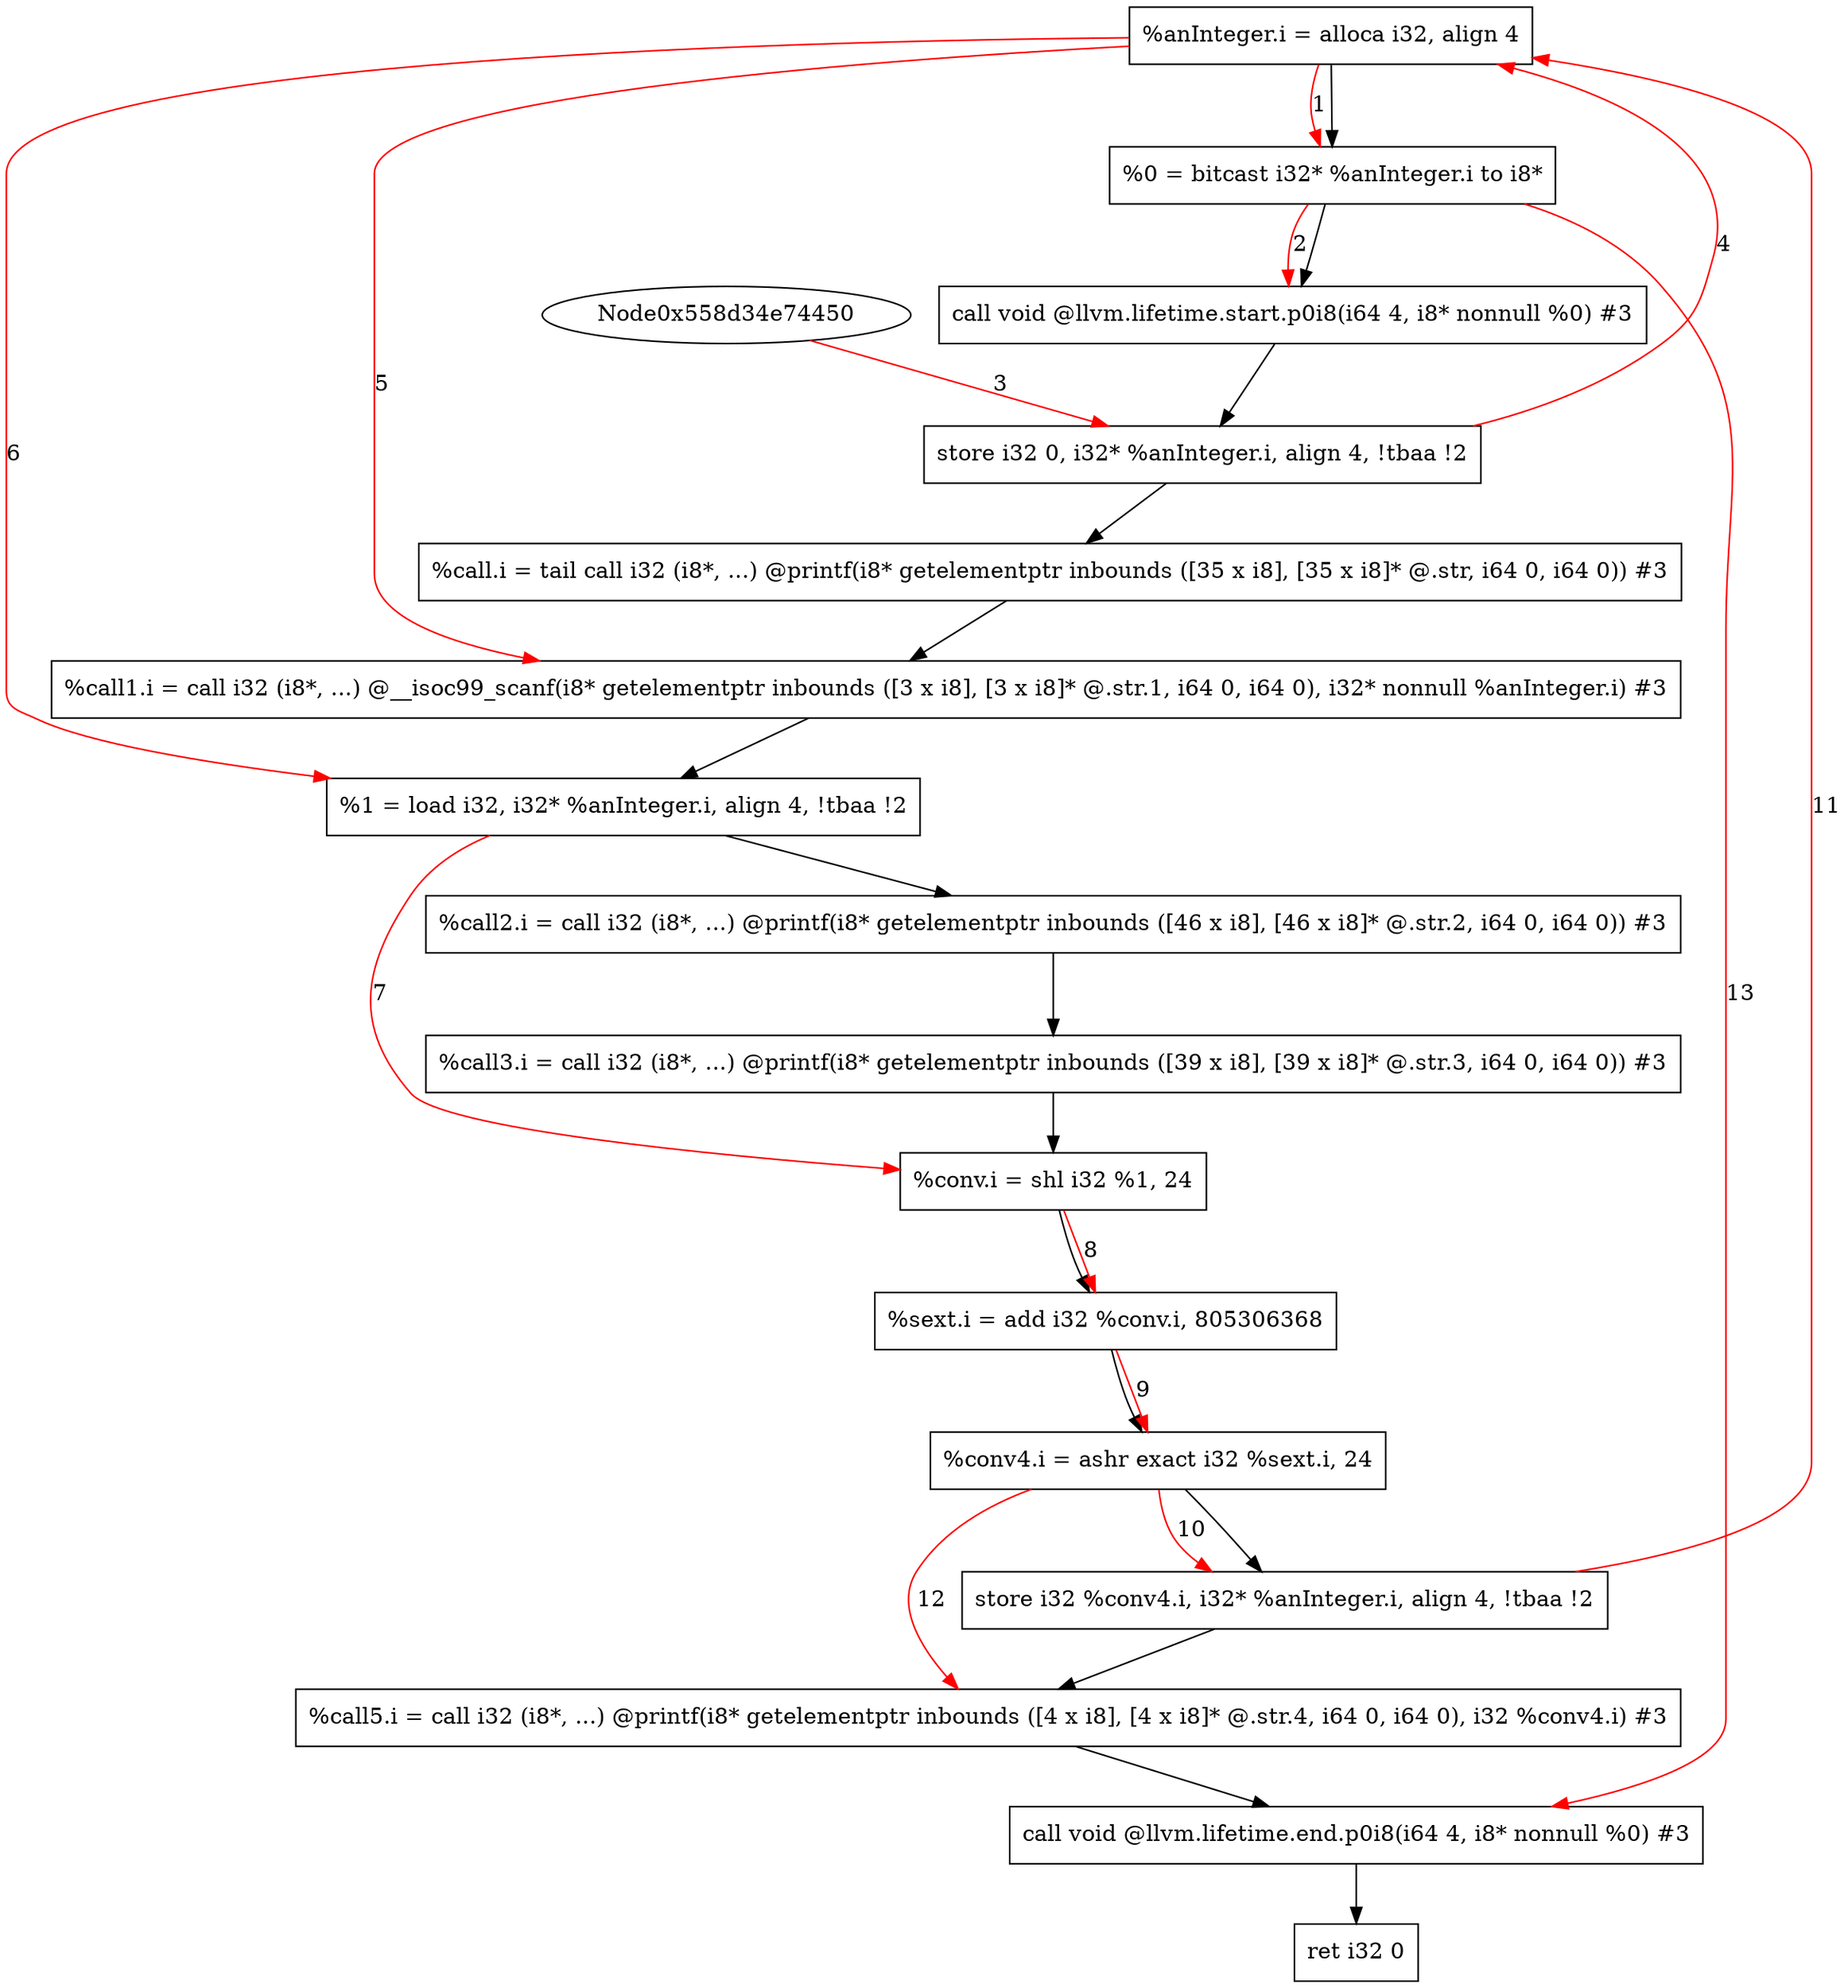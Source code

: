 digraph "CDFG for'main' function" {
	Node0x558d34e75d98[shape=record, label="  %anInteger.i = alloca i32, align 4"]
	Node0x558d34e75b48[shape=record, label="  %0 = bitcast i32* %anInteger.i to i8*"]
	Node0x558d34e77438[shape=record, label="  call void @llvm.lifetime.start.p0i8(i64 4, i8* nonnull %0) #3"]
	Node0x558d34e77510[shape=record, label="  store i32 0, i32* %anInteger.i, align 4, !tbaa !2"]
	Node0x558d34e77590[shape=record, label="  %call.i = tail call i32 (i8*, ...) @printf(i8* getelementptr inbounds ([35 x i8], [35 x i8]* @.str, i64 0, i64 0)) #3"]
	Node0x558d34e77698[shape=record, label="  %call1.i = call i32 (i8*, ...) @__isoc99_scanf(i8* getelementptr inbounds ([3 x i8], [3 x i8]* @.str.1, i64 0, i64 0), i32* nonnull %anInteger.i) #3"]
	Node0x558d34e77778[shape=record, label="  %1 = load i32, i32* %anInteger.i, align 4, !tbaa !2"]
	Node0x558d34e77810[shape=record, label="  %call2.i = call i32 (i8*, ...) @printf(i8* getelementptr inbounds ([46 x i8], [46 x i8]* @.str.2, i64 0, i64 0)) #3"]
	Node0x558d34e77920[shape=record, label="  %call3.i = call i32 (i8*, ...) @printf(i8* getelementptr inbounds ([39 x i8], [39 x i8]* @.str.3, i64 0, i64 0)) #3"]
	Node0x558d34e77a10[shape=record, label="  %conv.i = shl i32 %1, 24"]
	Node0x558d34e77aa0[shape=record, label="  %sext.i = add i32 %conv.i, 805306368"]
	Node0x558d34e77b30[shape=record, label="  %conv4.i = ashr exact i32 %sext.i, 24"]
	Node0x558d34e77bc0[shape=record, label="  store i32 %conv4.i, i32* %anInteger.i, align 4, !tbaa !2"]
	Node0x558d34e77c78[shape=record, label="  %call5.i = call i32 (i8*, ...) @printf(i8* getelementptr inbounds ([4 x i8], [4 x i8]* @.str.4, i64 0, i64 0), i32 %conv4.i) #3"]
	Node0x558d34e77de8[shape=record, label="  call void @llvm.lifetime.end.p0i8(i64 4, i8* nonnull %0) #3"]
	Node0x558d34e77ea8[shape=record, label="  ret i32 0"]
	Node0x558d34e75d98 -> Node0x558d34e75b48
	Node0x558d34e75b48 -> Node0x558d34e77438
	Node0x558d34e77438 -> Node0x558d34e77510
	Node0x558d34e77510 -> Node0x558d34e77590
	Node0x558d34e77590 -> Node0x558d34e77698
	Node0x558d34e77698 -> Node0x558d34e77778
	Node0x558d34e77778 -> Node0x558d34e77810
	Node0x558d34e77810 -> Node0x558d34e77920
	Node0x558d34e77920 -> Node0x558d34e77a10
	Node0x558d34e77a10 -> Node0x558d34e77aa0
	Node0x558d34e77aa0 -> Node0x558d34e77b30
	Node0x558d34e77b30 -> Node0x558d34e77bc0
	Node0x558d34e77bc0 -> Node0x558d34e77c78
	Node0x558d34e77c78 -> Node0x558d34e77de8
	Node0x558d34e77de8 -> Node0x558d34e77ea8
edge [color=red]
	Node0x558d34e75d98 -> Node0x558d34e75b48[label="1"]
	Node0x558d34e75b48 -> Node0x558d34e77438[label="2"]
	Node0x558d34e74450 -> Node0x558d34e77510[label="3"]
	Node0x558d34e77510 -> Node0x558d34e75d98[label="4"]
	Node0x558d34e75d98 -> Node0x558d34e77698[label="5"]
	Node0x558d34e75d98 -> Node0x558d34e77778[label="6"]
	Node0x558d34e77778 -> Node0x558d34e77a10[label="7"]
	Node0x558d34e77a10 -> Node0x558d34e77aa0[label="8"]
	Node0x558d34e77aa0 -> Node0x558d34e77b30[label="9"]
	Node0x558d34e77b30 -> Node0x558d34e77bc0[label="10"]
	Node0x558d34e77bc0 -> Node0x558d34e75d98[label="11"]
	Node0x558d34e77b30 -> Node0x558d34e77c78[label="12"]
	Node0x558d34e75b48 -> Node0x558d34e77de8[label="13"]
}
